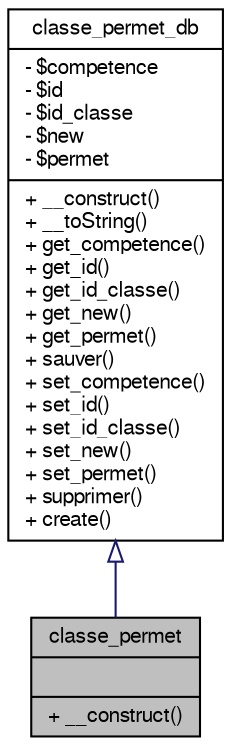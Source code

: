 digraph G
{
  bgcolor="transparent";
  edge [fontname="FreeSans",fontsize="10",labelfontname="FreeSans",labelfontsize="10"];
  node [fontname="FreeSans",fontsize="10",shape=record];
  Node1 [label="{classe_permet\n||+ __construct()\l}",height=0.2,width=0.4,color="black", fillcolor="grey75", style="filled" fontcolor="black"];
  Node2 -> Node1 [dir=back,color="midnightblue",fontsize="10",style="solid",arrowtail="empty",fontname="FreeSans"];
  Node2 [label="{classe_permet_db\n|- $competence\l- $id\l- $id_classe\l- $new\l- $permet\l|+ __construct()\l+ __toString()\l+ get_competence()\l+ get_id()\l+ get_id_classe()\l+ get_new()\l+ get_permet()\l+ sauver()\l+ set_competence()\l+ set_id()\l+ set_id_classe()\l+ set_new()\l+ set_permet()\l+ supprimer()\l+ create()\l}",height=0.2,width=0.4,color="black",URL="$classclasse__permet__db.html"];
}
